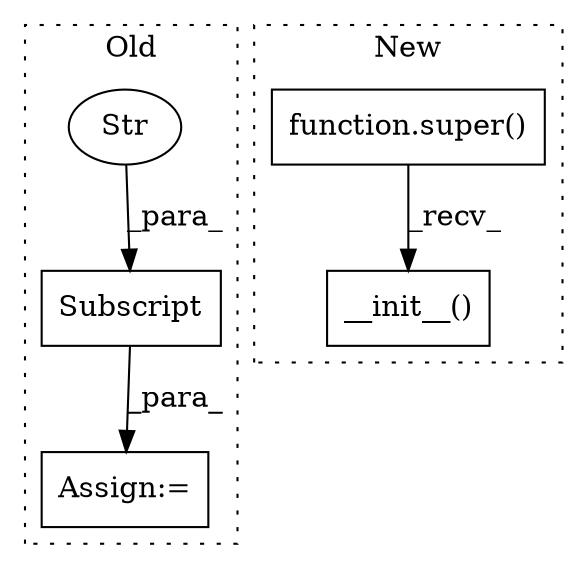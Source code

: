 digraph G {
subgraph cluster0 {
1 [label="Subscript" a="63" s="16308,0" l="30,0" shape="box"];
3 [label="Str" a="66" s="16315" l="22" shape="ellipse"];
4 [label="Assign:=" a="68" s="16305" l="3" shape="box"];
label = "Old";
style="dotted";
}
subgraph cluster1 {
2 [label="function.super()" a="75" s="17180" l="7" shape="box"];
5 [label="__init__()" a="75" s="17180,17203" l="17,1" shape="box"];
label = "New";
style="dotted";
}
1 -> 4 [label="_para_"];
2 -> 5 [label="_recv_"];
3 -> 1 [label="_para_"];
}